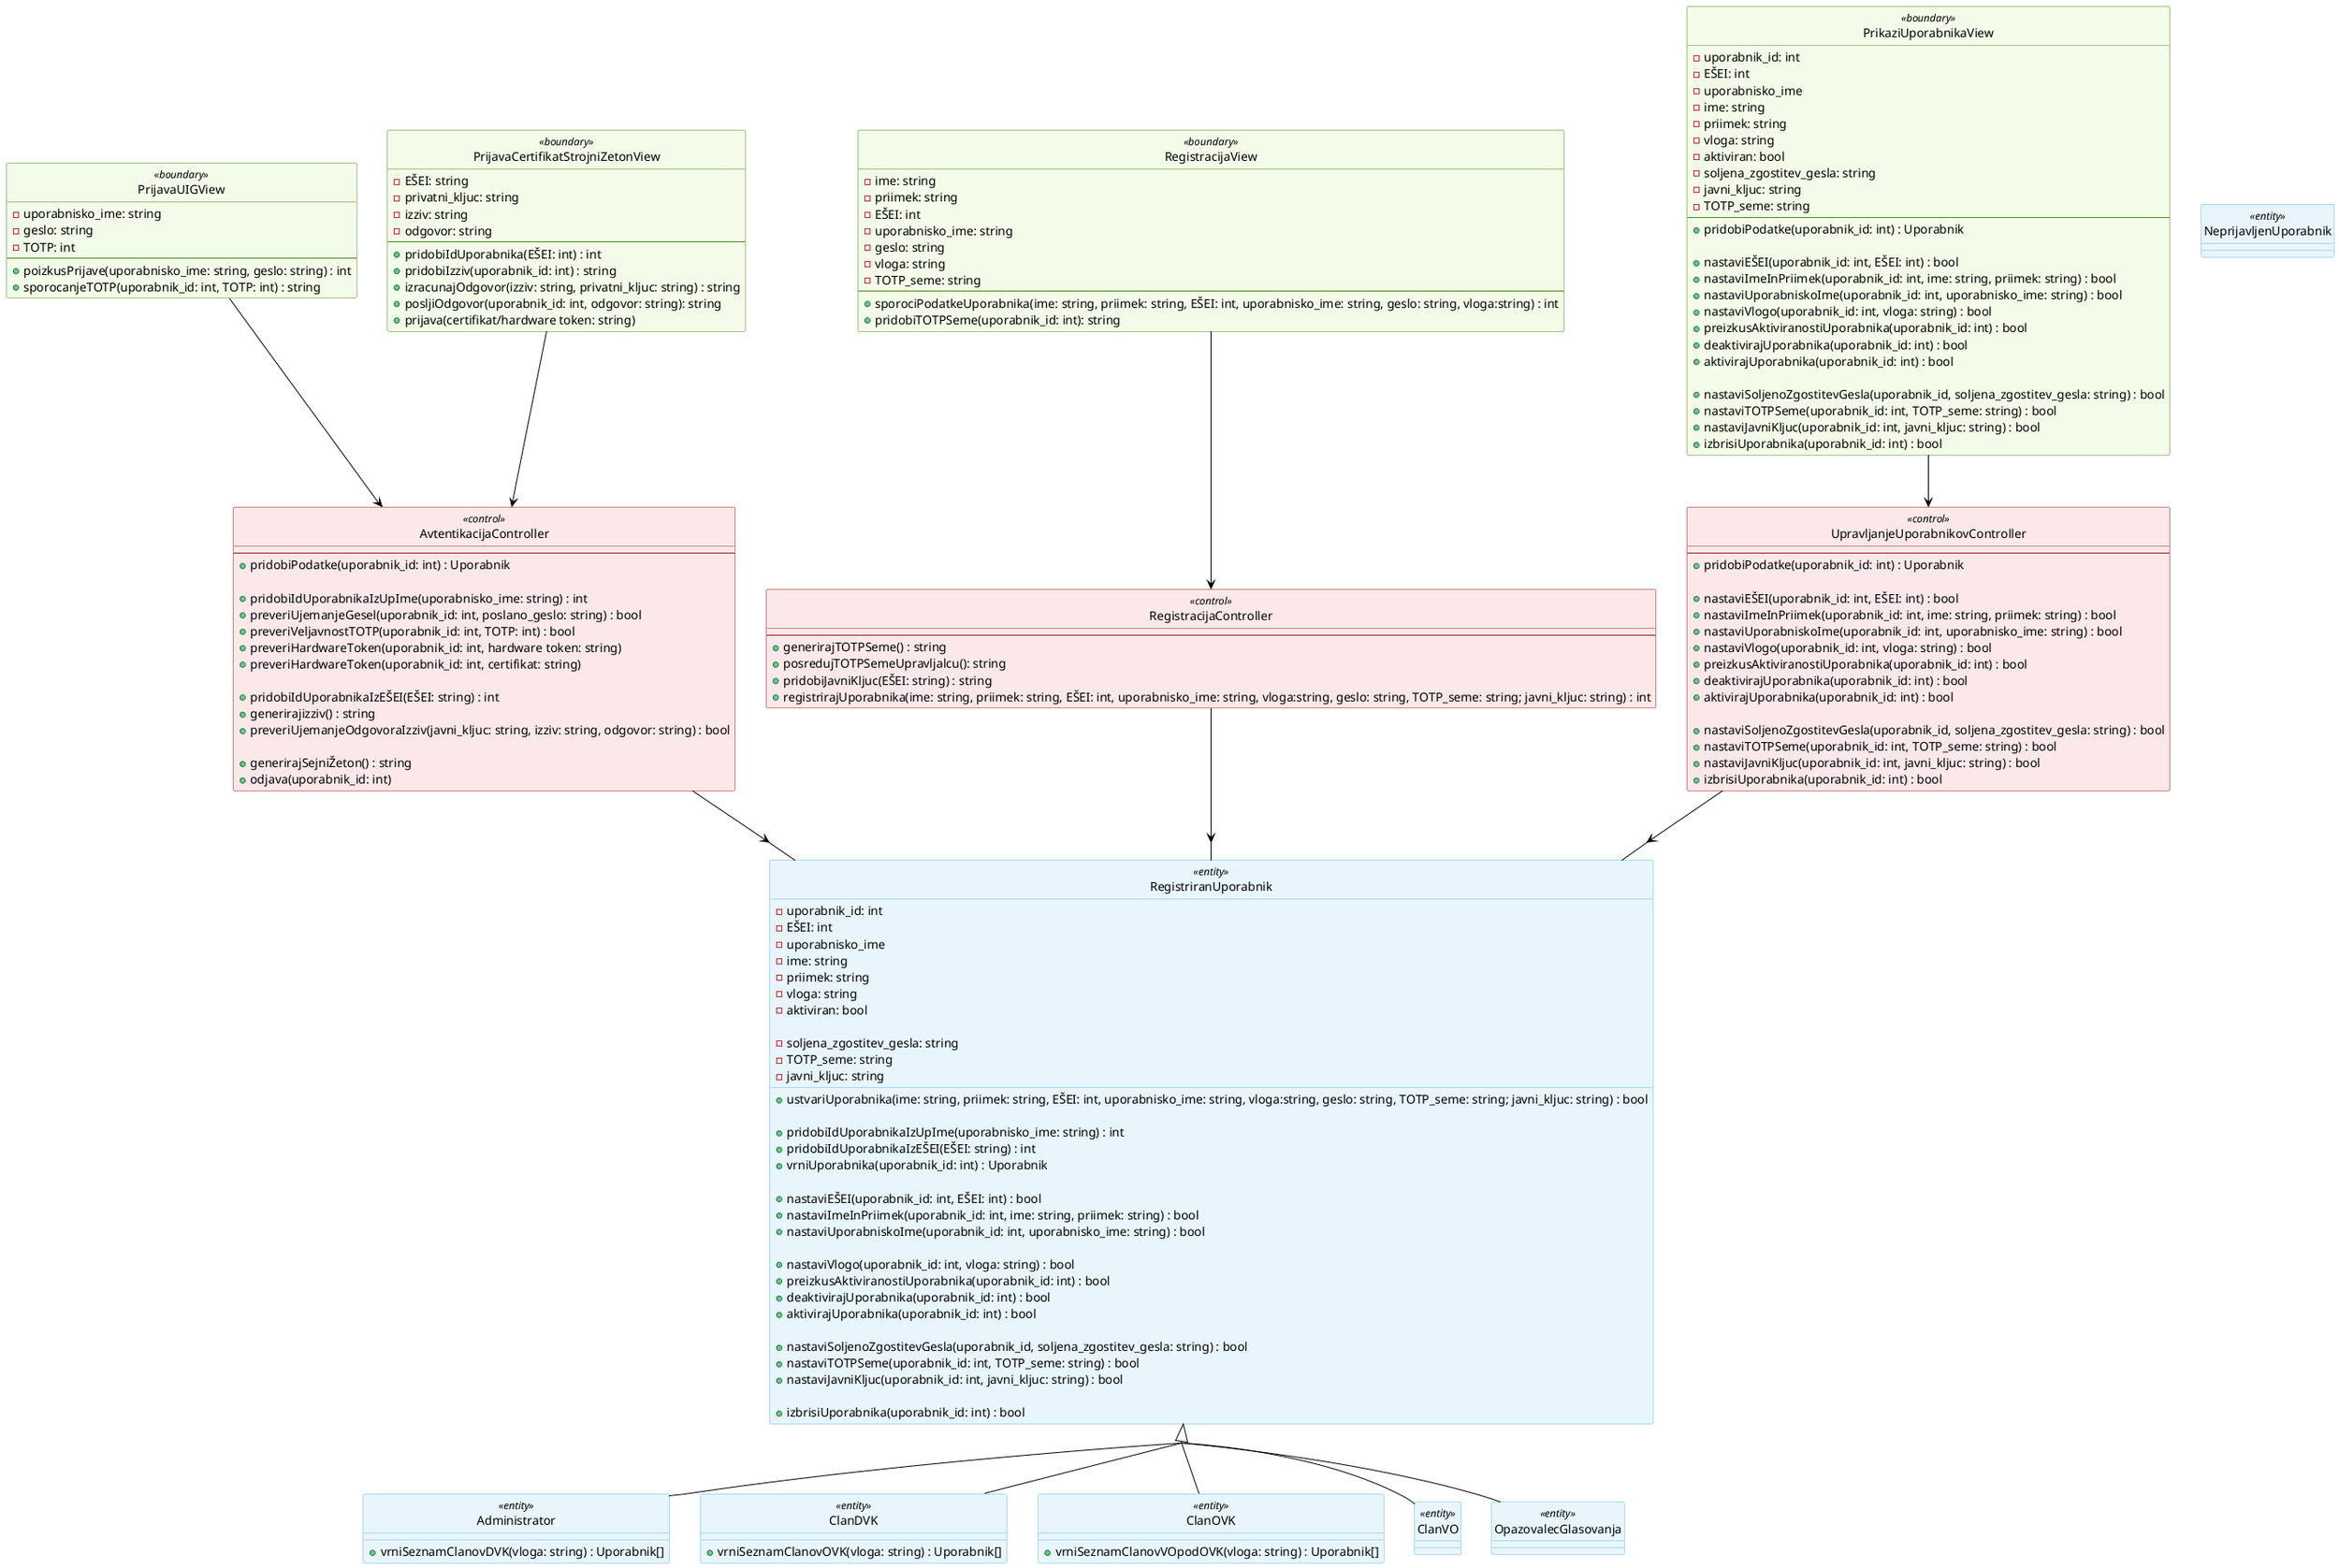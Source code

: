 @startuml Organizacija in uporabniki
skinparam groupInheritance 2
skinparam class {
  borderColor #5FB8EC
  arrowColor black
}

hide circle
skinparam class<<boundary>> {
  backgroundColor #f2fce8
  borderColor #4d8712
}
skinparam class<<control>> {
  backgroundColor #fce8e8
  borderColor #9e1515
}
skinparam class<<entity>> {
  backgroundColor #e8f5fc
}

class PrijavaUIGView << boundary >> {
  -uporabnisko_ime: string
  -geslo: string
  -TOTP: int
  --
  +poizkusPrijave(uporabnisko_ime: string, geslo: string) : int
  'Ob pravilno vnešenem uporabnisko_ime in geslo prijavi preizkusPrijave() vrne uporabnik_id, sicer pa (negativno) kodo napake; sledi:
  +sporocanjeTOTP(uporabnik_id: int, TOTP: int) : string
  'Če smo vnesli pravilen TOTP se nam vrne sejni žeton (string), da smo lahko še naprej prijavljeni
}

class PrijavaCertifikatStrojniZetonView << boundary >> {
  'EŠEI pridobimo iz certifikata oz. strojenga žetona
  -EŠEI: string
  -privatni_kljuc: string
  -izziv: string
  -odgovor: string
  --
  'Challenge-response / izziv-odgovor arhitektura avtentikacije
  +pridobiIdUporabnika(EŠEI: int) : int
  +pridobiIzziv(uporabnik_id: int) : string
  'Odgovor se izračuna lokalno:
  +izracunajOdgovor(izziv: string, privatni_kljuc: string) : string
  +posljiOdgovor(uporabnik_id: int, odgovor: string): string
  'Če smo poslali pravilen odgovor, se nam vrne sejni žeton (string), da smo lahko še naprej prijavljeni
  +prijava(certifikat/hardware token: string)
}

class AvtentikacijaController << control >> {
  --
  +pridobiPodatke(uporabnik_id: int) : Uporabnik

  +pridobiIdUporabnikaIzUpIme(uporabnisko_ime: string) : int
  +preveriUjemanjeGesel(uporabnik_id: int, poslano_geslo: string) : bool
  '+posredujIdUporabnika()
  +preveriVeljavnostTOTP(uporabnik_id: int, TOTP: int) : bool
  +preveriHardwareToken(uporabnik_id: int, hardware token: string)
  +preveriHardwareToken(uporabnik_id: int, certifikat: string)

  +pridobiIdUporabnikaIzEŠEI(EŠEI: string) : int
  +generirajizziv() : string
  +preveriUjemanjeOdgovoraIzziv(javni_kljuc: string, izziv: string, odgovor: string) : bool

  +generirajSejniŽeton() : string
  +odjava(uporabnik_id: int)
}

class RegistracijaView << boundary >> {
  -ime: string
  -priimek: string
  -EŠEI: int
  -uporabnisko_ime: string
  -geslo: string
  -vloga: string
  'Za razliko od ostalih podatkov, TOTP seme prejmemo od RegistracijaController, ki ga tudi zgenerira
  -TOTP_seme: string
  --
  'Če je registracija() uspešna vrne uporabnik_id, sicer vrne (negativno) kodo napake
  +sporociPodatkeUporabnika(ime: string, priimek: string, EŠEI: int, uporabnisko_ime: string, geslo: string, vloga:string) : int
  +pridobiTOTPSeme(uporabnik_id: int): string
}

class RegistracijaController << control >> {
  --
  +generirajTOTPSeme() : string
  +posredujTOTPSemeUpravljalcu(): string
  'Iz zunanjega vira (ni prikazan) pridobi javni_kljuc za trenutno aktiven certifikat povezan s podanim EŠEI
  +pridobiJavniKljuc(EŠEI: string) : string
  +registrirajUporabnika(ime: string, priimek: string, EŠEI: int, uporabnisko_ime: string, vloga:string, geslo: string, TOTP_seme: string; javni_kljuc: string) : int
  'Novo registrirani uporabiki so privzeto aktivirani
}

class PrikaziUporabnikaView << boundary >> {
  -uporabnik_id: int 
  -EŠEI: int
  -uporabnisko_ime
  -ime: string
  -priimek: string
  -vloga: string
  -aktiviran: bool
  -soljena_zgostitev_gesla: string
  -javni_kljuc: string
  -TOTP_seme: string
  --
  +pridobiPodatke(uporabnik_id: int) : Uporabnik

  +nastaviEŠEI(uporabnik_id: int, EŠEI: int) : bool
  +nastaviImeInPriimek(uporabnik_id: int, ime: string, priimek: string) : bool
  +nastaviUporabniskoIme(uporabnik_id: int, uporabnisko_ime: string) : bool
  +nastaviVlogo(uporabnik_id: int, vloga: string) : bool
  +preizkusAktiviranostiUporabnika(uporabnik_id: int) : bool
  +deaktivirajUporabnika(uporabnik_id: int) : bool
  +aktivirajUporabnika(uporabnik_id: int) : bool

  +nastaviSoljenoZgostitevGesla(uporabnik_id, soljena_zgostitev_gesla: string) : bool
  +nastaviTOTPSeme(uporabnik_id: int, TOTP_seme: string) : bool
  +nastaviJavniKljuc(uporabnik_id: int, javni_kljuc: string) : bool
  +izbrisiUporabnika(uporabnik_id: int) : bool
}

class UpravljanjeUporabnikovController << control >> {
  --
  +pridobiPodatke(uporabnik_id: int) : Uporabnik

  +nastaviEŠEI(uporabnik_id: int, EŠEI: int) : bool
  +nastaviImeInPriimek(uporabnik_id: int, ime: string, priimek: string) : bool
  +nastaviUporabniskoIme(uporabnik_id: int, uporabnisko_ime: string) : bool
  +nastaviVlogo(uporabnik_id: int, vloga: string) : bool
  +preizkusAktiviranostiUporabnika(uporabnik_id: int) : bool
  +deaktivirajUporabnika(uporabnik_id: int) : bool
  +aktivirajUporabnika(uporabnik_id: int) : bool

  +nastaviSoljenoZgostitevGesla(uporabnik_id, soljena_zgostitev_gesla: string) : bool
  +nastaviTOTPSeme(uporabnik_id: int, TOTP_seme: string) : bool
  +nastaviJavniKljuc(uporabnik_id: int, javni_kljuc: string) : bool
  +izbrisiUporabnika(uporabnik_id: int) : bool
}

class RegistriranUporabnik << entity >> {
  -uporabnik_id: int 
  'Enotna številka elektronske identifikacije (EŠEI) je vgrajena v sam certifikat in je zunanji identifikator za alokacijo osebe
  -EŠEI: int
  -uporabnisko_ime
  -ime: string
  -priimek: string
  -vloga: string
  -aktiviran: bool
  
  'Glede na način avtentikacije:
  -soljena_zgostitev_gesla: string
  -TOTP_seme: string
  -javni_kljuc: string
  
  +ustvariUporabnika(ime: string, priimek: string, EŠEI: int, uporabnisko_ime: string, vloga:string, geslo: string, TOTP_seme: string; javni_kljuc: string) : bool
  
  +pridobiIdUporabnikaIzUpIme(uporabnisko_ime: string) : int
  +pridobiIdUporabnikaIzEŠEI(EŠEI: string) : int
  +vrniUporabnika(uporabnik_id: int) : Uporabnik
  
  +nastaviEŠEI(uporabnik_id: int, EŠEI: int) : bool
  +nastaviImeInPriimek(uporabnik_id: int, ime: string, priimek: string) : bool
  +nastaviUporabniskoIme(uporabnik_id: int, uporabnisko_ime: string) : bool
  
  +nastaviVlogo(uporabnik_id: int, vloga: string) : bool
  'Aktivacija in deaktivacija uporabnika:
  +preizkusAktiviranostiUporabnika(uporabnik_id: int) : bool
  +deaktivirajUporabnika(uporabnik_id: int) : bool
  +aktivirajUporabnika(uporabnik_id: int) : bool

  +nastaviSoljenoZgostitevGesla(uporabnik_id, soljena_zgostitev_gesla: string) : bool
  +nastaviTOTPSeme(uporabnik_id: int, TOTP_seme: string) : bool
  +nastaviJavniKljuc(uporabnik_id: int, javni_kljuc: string) : bool
  
  +izbrisiUporabnika(uporabnik_id: int) : bool
}

class NeprijavljenUporabnik << entity >> {

}

class Administrator << entity >> {
    +vrniSeznamClanovDVK(vloga: string) : Uporabnik[]
}

class ClanDVK << entity >> {
    +vrniSeznamClanovOVK(vloga: string) : Uporabnik[]
}

class ClanOVK << entity >> {
    +vrniSeznamClanovVOpodOVK(vloga: string) : Uporabnik[]
}

class ClanVO << entity >> {
}

class OpazovalecGlasovanja << entity >> {
}

PrijavaUIGView --> AvtentikacijaController
PrijavaCertifikatStrojniZetonView --> AvtentikacijaController
AvtentikacijaController --> RegistriranUporabnik
RegistracijaView --> RegistracijaController
RegistracijaController --> RegistriranUporabnik
PrikaziUporabnikaView --> UpravljanjeUporabnikovController
UpravljanjeUporabnikovController --> RegistriranUporabnik

RegistriranUporabnik <|-- Administrator
RegistriranUporabnik <|-- ClanDVK
RegistriranUporabnik <|-- ClanOVK
RegistriranUporabnik <|-- ClanVO
RegistriranUporabnik <|-- OpazovalecGlasovanja
@enduml

